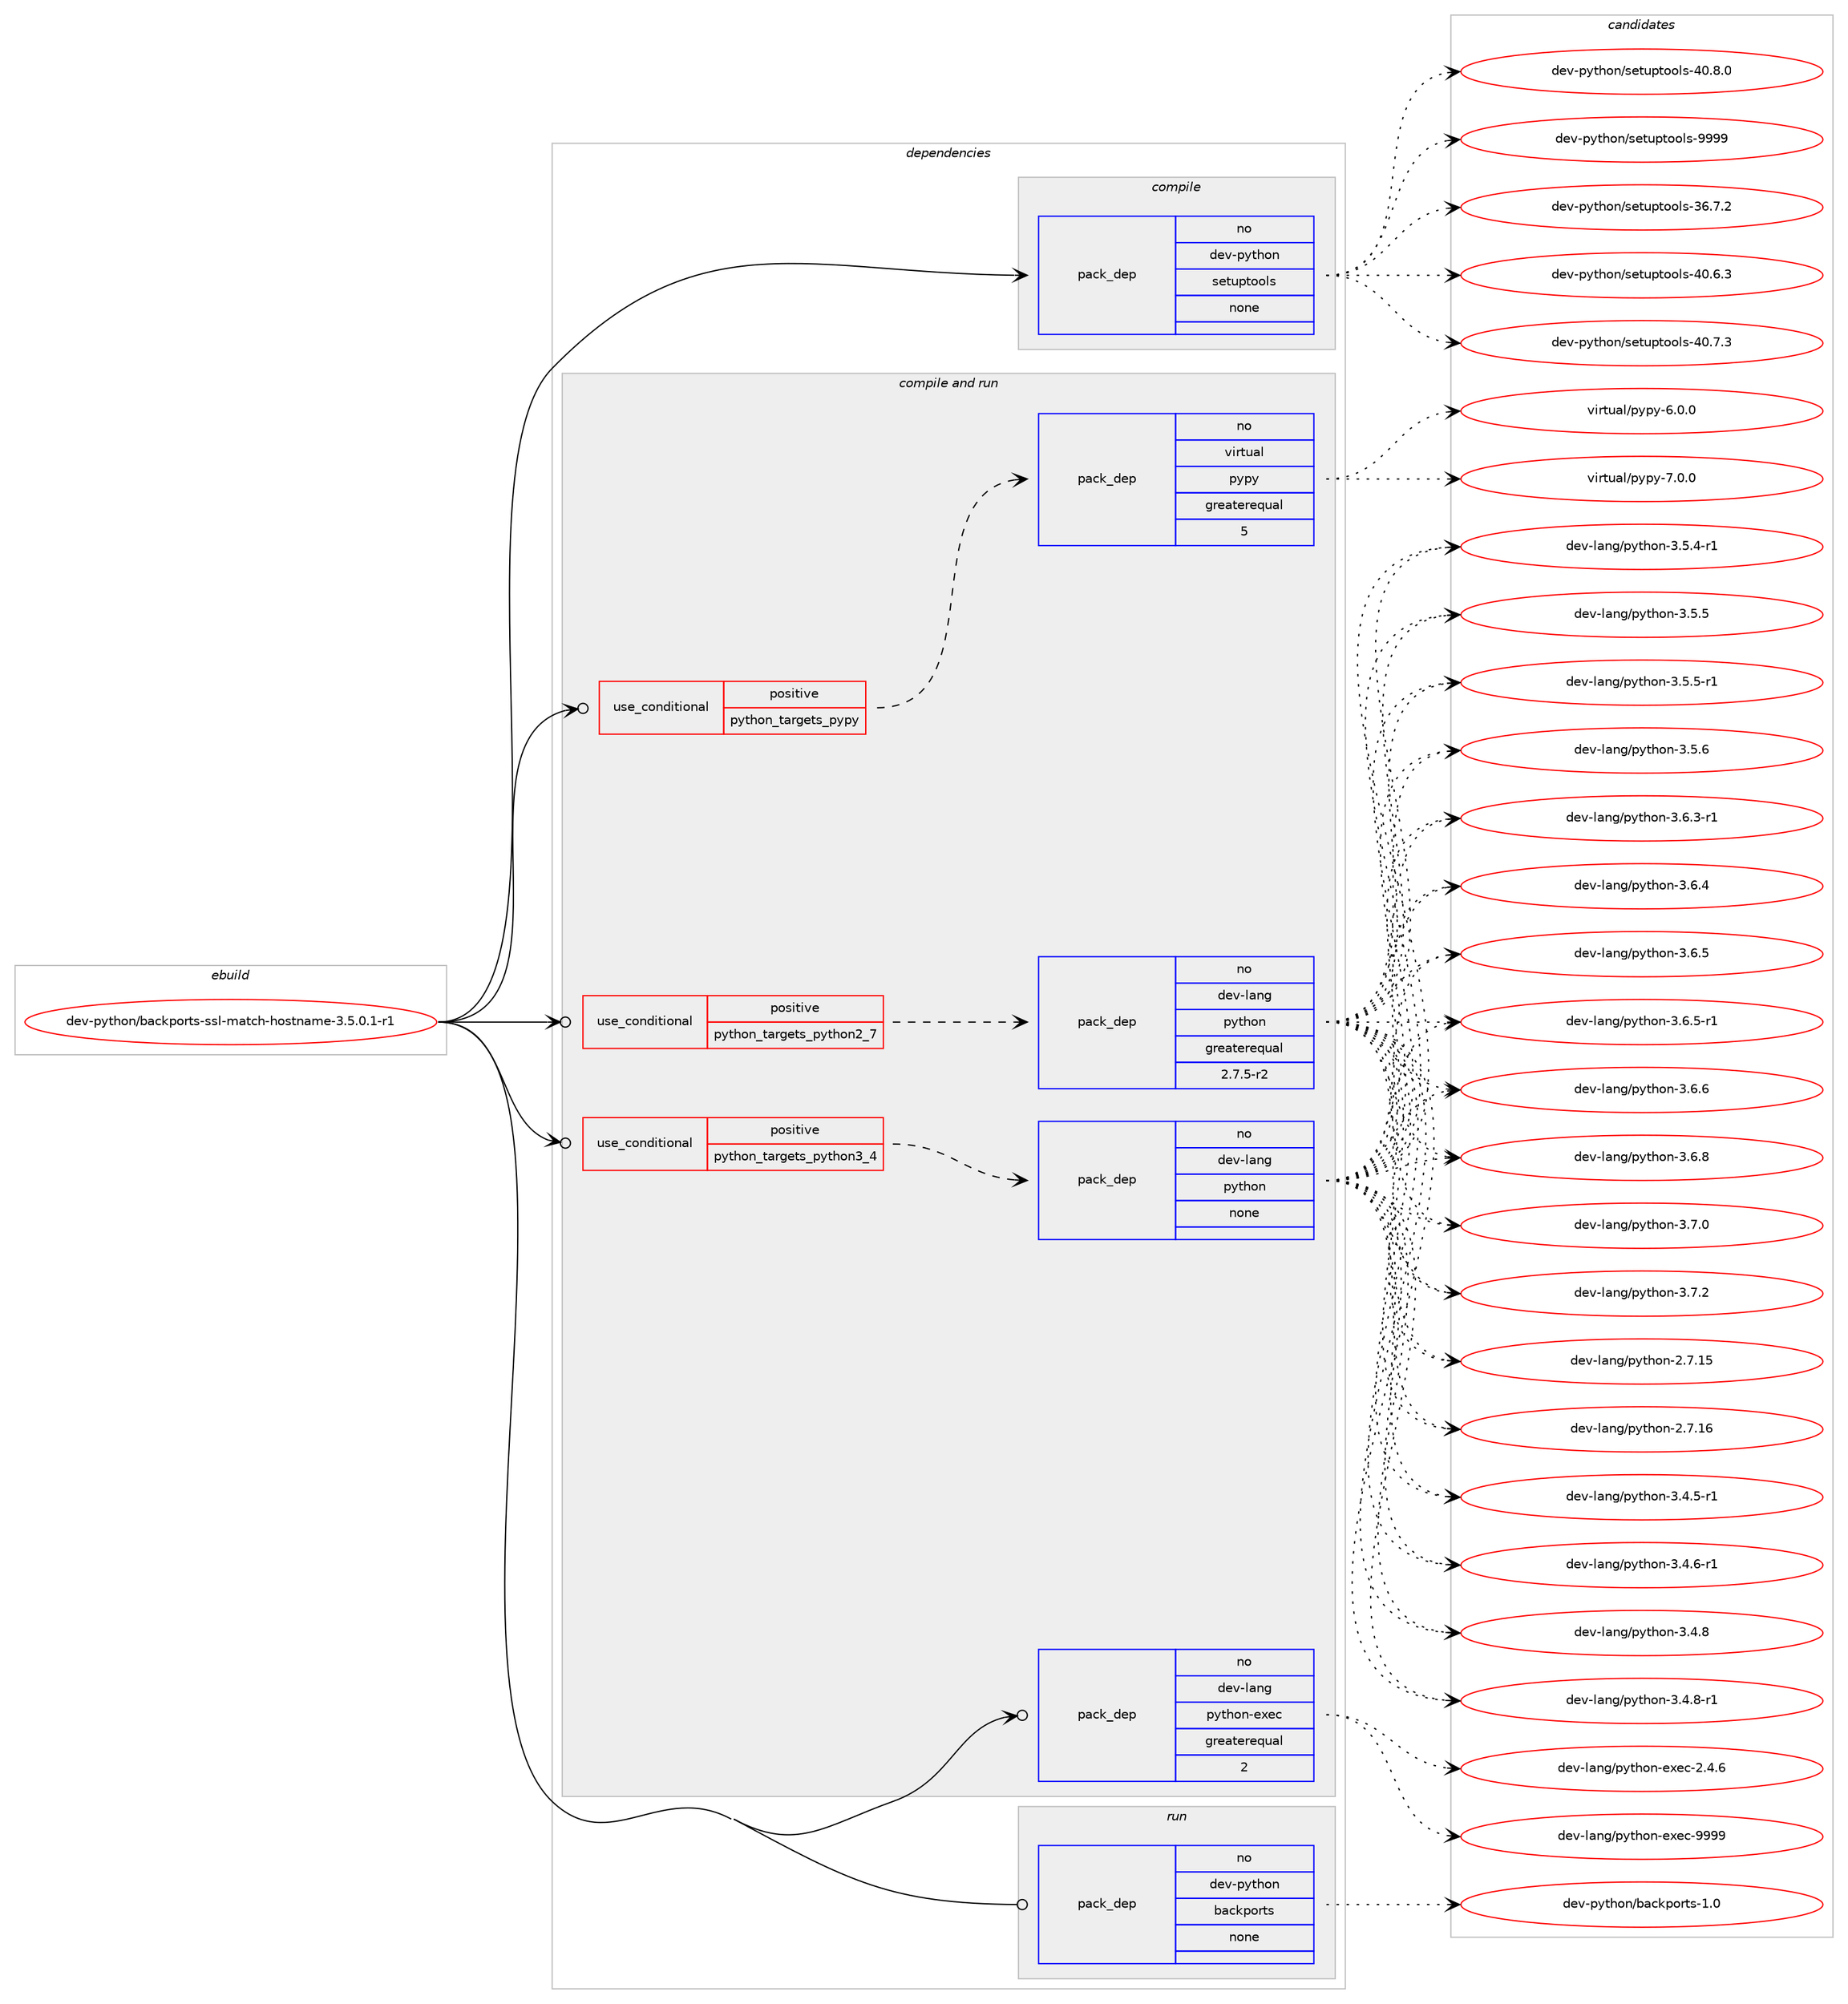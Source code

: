 digraph prolog {

# *************
# Graph options
# *************

newrank=true;
concentrate=true;
compound=true;
graph [rankdir=LR,fontname=Helvetica,fontsize=10,ranksep=1.5];#, ranksep=2.5, nodesep=0.2];
edge  [arrowhead=vee];
node  [fontname=Helvetica,fontsize=10];

# **********
# The ebuild
# **********

subgraph cluster_leftcol {
color=gray;
rank=same;
label=<<i>ebuild</i>>;
id [label="dev-python/backports-ssl-match-hostname-3.5.0.1-r1", color=red, width=4, href="../dev-python/backports-ssl-match-hostname-3.5.0.1-r1.svg"];
}

# ****************
# The dependencies
# ****************

subgraph cluster_midcol {
color=gray;
label=<<i>dependencies</i>>;
subgraph cluster_compile {
fillcolor="#eeeeee";
style=filled;
label=<<i>compile</i>>;
subgraph pack1005670 {
dependency1400339 [label=<<TABLE BORDER="0" CELLBORDER="1" CELLSPACING="0" CELLPADDING="4" WIDTH="220"><TR><TD ROWSPAN="6" CELLPADDING="30">pack_dep</TD></TR><TR><TD WIDTH="110">no</TD></TR><TR><TD>dev-python</TD></TR><TR><TD>setuptools</TD></TR><TR><TD>none</TD></TR><TR><TD></TD></TR></TABLE>>, shape=none, color=blue];
}
id:e -> dependency1400339:w [weight=20,style="solid",arrowhead="vee"];
}
subgraph cluster_compileandrun {
fillcolor="#eeeeee";
style=filled;
label=<<i>compile and run</i>>;
subgraph cond371442 {
dependency1400340 [label=<<TABLE BORDER="0" CELLBORDER="1" CELLSPACING="0" CELLPADDING="4"><TR><TD ROWSPAN="3" CELLPADDING="10">use_conditional</TD></TR><TR><TD>positive</TD></TR><TR><TD>python_targets_pypy</TD></TR></TABLE>>, shape=none, color=red];
subgraph pack1005671 {
dependency1400341 [label=<<TABLE BORDER="0" CELLBORDER="1" CELLSPACING="0" CELLPADDING="4" WIDTH="220"><TR><TD ROWSPAN="6" CELLPADDING="30">pack_dep</TD></TR><TR><TD WIDTH="110">no</TD></TR><TR><TD>virtual</TD></TR><TR><TD>pypy</TD></TR><TR><TD>greaterequal</TD></TR><TR><TD>5</TD></TR></TABLE>>, shape=none, color=blue];
}
dependency1400340:e -> dependency1400341:w [weight=20,style="dashed",arrowhead="vee"];
}
id:e -> dependency1400340:w [weight=20,style="solid",arrowhead="odotvee"];
subgraph cond371443 {
dependency1400342 [label=<<TABLE BORDER="0" CELLBORDER="1" CELLSPACING="0" CELLPADDING="4"><TR><TD ROWSPAN="3" CELLPADDING="10">use_conditional</TD></TR><TR><TD>positive</TD></TR><TR><TD>python_targets_python2_7</TD></TR></TABLE>>, shape=none, color=red];
subgraph pack1005672 {
dependency1400343 [label=<<TABLE BORDER="0" CELLBORDER="1" CELLSPACING="0" CELLPADDING="4" WIDTH="220"><TR><TD ROWSPAN="6" CELLPADDING="30">pack_dep</TD></TR><TR><TD WIDTH="110">no</TD></TR><TR><TD>dev-lang</TD></TR><TR><TD>python</TD></TR><TR><TD>greaterequal</TD></TR><TR><TD>2.7.5-r2</TD></TR></TABLE>>, shape=none, color=blue];
}
dependency1400342:e -> dependency1400343:w [weight=20,style="dashed",arrowhead="vee"];
}
id:e -> dependency1400342:w [weight=20,style="solid",arrowhead="odotvee"];
subgraph cond371444 {
dependency1400344 [label=<<TABLE BORDER="0" CELLBORDER="1" CELLSPACING="0" CELLPADDING="4"><TR><TD ROWSPAN="3" CELLPADDING="10">use_conditional</TD></TR><TR><TD>positive</TD></TR><TR><TD>python_targets_python3_4</TD></TR></TABLE>>, shape=none, color=red];
subgraph pack1005673 {
dependency1400345 [label=<<TABLE BORDER="0" CELLBORDER="1" CELLSPACING="0" CELLPADDING="4" WIDTH="220"><TR><TD ROWSPAN="6" CELLPADDING="30">pack_dep</TD></TR><TR><TD WIDTH="110">no</TD></TR><TR><TD>dev-lang</TD></TR><TR><TD>python</TD></TR><TR><TD>none</TD></TR><TR><TD></TD></TR></TABLE>>, shape=none, color=blue];
}
dependency1400344:e -> dependency1400345:w [weight=20,style="dashed",arrowhead="vee"];
}
id:e -> dependency1400344:w [weight=20,style="solid",arrowhead="odotvee"];
subgraph pack1005674 {
dependency1400346 [label=<<TABLE BORDER="0" CELLBORDER="1" CELLSPACING="0" CELLPADDING="4" WIDTH="220"><TR><TD ROWSPAN="6" CELLPADDING="30">pack_dep</TD></TR><TR><TD WIDTH="110">no</TD></TR><TR><TD>dev-lang</TD></TR><TR><TD>python-exec</TD></TR><TR><TD>greaterequal</TD></TR><TR><TD>2</TD></TR></TABLE>>, shape=none, color=blue];
}
id:e -> dependency1400346:w [weight=20,style="solid",arrowhead="odotvee"];
}
subgraph cluster_run {
fillcolor="#eeeeee";
style=filled;
label=<<i>run</i>>;
subgraph pack1005675 {
dependency1400347 [label=<<TABLE BORDER="0" CELLBORDER="1" CELLSPACING="0" CELLPADDING="4" WIDTH="220"><TR><TD ROWSPAN="6" CELLPADDING="30">pack_dep</TD></TR><TR><TD WIDTH="110">no</TD></TR><TR><TD>dev-python</TD></TR><TR><TD>backports</TD></TR><TR><TD>none</TD></TR><TR><TD></TD></TR></TABLE>>, shape=none, color=blue];
}
id:e -> dependency1400347:w [weight=20,style="solid",arrowhead="odot"];
}
}

# **************
# The candidates
# **************

subgraph cluster_choices {
rank=same;
color=gray;
label=<<i>candidates</i>>;

subgraph choice1005670 {
color=black;
nodesep=1;
choice100101118451121211161041111104711510111611711211611111110811545515446554650 [label="dev-python/setuptools-36.7.2", color=red, width=4,href="../dev-python/setuptools-36.7.2.svg"];
choice100101118451121211161041111104711510111611711211611111110811545524846544651 [label="dev-python/setuptools-40.6.3", color=red, width=4,href="../dev-python/setuptools-40.6.3.svg"];
choice100101118451121211161041111104711510111611711211611111110811545524846554651 [label="dev-python/setuptools-40.7.3", color=red, width=4,href="../dev-python/setuptools-40.7.3.svg"];
choice100101118451121211161041111104711510111611711211611111110811545524846564648 [label="dev-python/setuptools-40.8.0", color=red, width=4,href="../dev-python/setuptools-40.8.0.svg"];
choice10010111845112121116104111110471151011161171121161111111081154557575757 [label="dev-python/setuptools-9999", color=red, width=4,href="../dev-python/setuptools-9999.svg"];
dependency1400339:e -> choice100101118451121211161041111104711510111611711211611111110811545515446554650:w [style=dotted,weight="100"];
dependency1400339:e -> choice100101118451121211161041111104711510111611711211611111110811545524846544651:w [style=dotted,weight="100"];
dependency1400339:e -> choice100101118451121211161041111104711510111611711211611111110811545524846554651:w [style=dotted,weight="100"];
dependency1400339:e -> choice100101118451121211161041111104711510111611711211611111110811545524846564648:w [style=dotted,weight="100"];
dependency1400339:e -> choice10010111845112121116104111110471151011161171121161111111081154557575757:w [style=dotted,weight="100"];
}
subgraph choice1005671 {
color=black;
nodesep=1;
choice1181051141161179710847112121112121455446484648 [label="virtual/pypy-6.0.0", color=red, width=4,href="../virtual/pypy-6.0.0.svg"];
choice1181051141161179710847112121112121455546484648 [label="virtual/pypy-7.0.0", color=red, width=4,href="../virtual/pypy-7.0.0.svg"];
dependency1400341:e -> choice1181051141161179710847112121112121455446484648:w [style=dotted,weight="100"];
dependency1400341:e -> choice1181051141161179710847112121112121455546484648:w [style=dotted,weight="100"];
}
subgraph choice1005672 {
color=black;
nodesep=1;
choice10010111845108971101034711212111610411111045504655464953 [label="dev-lang/python-2.7.15", color=red, width=4,href="../dev-lang/python-2.7.15.svg"];
choice10010111845108971101034711212111610411111045504655464954 [label="dev-lang/python-2.7.16", color=red, width=4,href="../dev-lang/python-2.7.16.svg"];
choice1001011184510897110103471121211161041111104551465246534511449 [label="dev-lang/python-3.4.5-r1", color=red, width=4,href="../dev-lang/python-3.4.5-r1.svg"];
choice1001011184510897110103471121211161041111104551465246544511449 [label="dev-lang/python-3.4.6-r1", color=red, width=4,href="../dev-lang/python-3.4.6-r1.svg"];
choice100101118451089711010347112121116104111110455146524656 [label="dev-lang/python-3.4.8", color=red, width=4,href="../dev-lang/python-3.4.8.svg"];
choice1001011184510897110103471121211161041111104551465246564511449 [label="dev-lang/python-3.4.8-r1", color=red, width=4,href="../dev-lang/python-3.4.8-r1.svg"];
choice1001011184510897110103471121211161041111104551465346524511449 [label="dev-lang/python-3.5.4-r1", color=red, width=4,href="../dev-lang/python-3.5.4-r1.svg"];
choice100101118451089711010347112121116104111110455146534653 [label="dev-lang/python-3.5.5", color=red, width=4,href="../dev-lang/python-3.5.5.svg"];
choice1001011184510897110103471121211161041111104551465346534511449 [label="dev-lang/python-3.5.5-r1", color=red, width=4,href="../dev-lang/python-3.5.5-r1.svg"];
choice100101118451089711010347112121116104111110455146534654 [label="dev-lang/python-3.5.6", color=red, width=4,href="../dev-lang/python-3.5.6.svg"];
choice1001011184510897110103471121211161041111104551465446514511449 [label="dev-lang/python-3.6.3-r1", color=red, width=4,href="../dev-lang/python-3.6.3-r1.svg"];
choice100101118451089711010347112121116104111110455146544652 [label="dev-lang/python-3.6.4", color=red, width=4,href="../dev-lang/python-3.6.4.svg"];
choice100101118451089711010347112121116104111110455146544653 [label="dev-lang/python-3.6.5", color=red, width=4,href="../dev-lang/python-3.6.5.svg"];
choice1001011184510897110103471121211161041111104551465446534511449 [label="dev-lang/python-3.6.5-r1", color=red, width=4,href="../dev-lang/python-3.6.5-r1.svg"];
choice100101118451089711010347112121116104111110455146544654 [label="dev-lang/python-3.6.6", color=red, width=4,href="../dev-lang/python-3.6.6.svg"];
choice100101118451089711010347112121116104111110455146544656 [label="dev-lang/python-3.6.8", color=red, width=4,href="../dev-lang/python-3.6.8.svg"];
choice100101118451089711010347112121116104111110455146554648 [label="dev-lang/python-3.7.0", color=red, width=4,href="../dev-lang/python-3.7.0.svg"];
choice100101118451089711010347112121116104111110455146554650 [label="dev-lang/python-3.7.2", color=red, width=4,href="../dev-lang/python-3.7.2.svg"];
dependency1400343:e -> choice10010111845108971101034711212111610411111045504655464953:w [style=dotted,weight="100"];
dependency1400343:e -> choice10010111845108971101034711212111610411111045504655464954:w [style=dotted,weight="100"];
dependency1400343:e -> choice1001011184510897110103471121211161041111104551465246534511449:w [style=dotted,weight="100"];
dependency1400343:e -> choice1001011184510897110103471121211161041111104551465246544511449:w [style=dotted,weight="100"];
dependency1400343:e -> choice100101118451089711010347112121116104111110455146524656:w [style=dotted,weight="100"];
dependency1400343:e -> choice1001011184510897110103471121211161041111104551465246564511449:w [style=dotted,weight="100"];
dependency1400343:e -> choice1001011184510897110103471121211161041111104551465346524511449:w [style=dotted,weight="100"];
dependency1400343:e -> choice100101118451089711010347112121116104111110455146534653:w [style=dotted,weight="100"];
dependency1400343:e -> choice1001011184510897110103471121211161041111104551465346534511449:w [style=dotted,weight="100"];
dependency1400343:e -> choice100101118451089711010347112121116104111110455146534654:w [style=dotted,weight="100"];
dependency1400343:e -> choice1001011184510897110103471121211161041111104551465446514511449:w [style=dotted,weight="100"];
dependency1400343:e -> choice100101118451089711010347112121116104111110455146544652:w [style=dotted,weight="100"];
dependency1400343:e -> choice100101118451089711010347112121116104111110455146544653:w [style=dotted,weight="100"];
dependency1400343:e -> choice1001011184510897110103471121211161041111104551465446534511449:w [style=dotted,weight="100"];
dependency1400343:e -> choice100101118451089711010347112121116104111110455146544654:w [style=dotted,weight="100"];
dependency1400343:e -> choice100101118451089711010347112121116104111110455146544656:w [style=dotted,weight="100"];
dependency1400343:e -> choice100101118451089711010347112121116104111110455146554648:w [style=dotted,weight="100"];
dependency1400343:e -> choice100101118451089711010347112121116104111110455146554650:w [style=dotted,weight="100"];
}
subgraph choice1005673 {
color=black;
nodesep=1;
choice10010111845108971101034711212111610411111045504655464953 [label="dev-lang/python-2.7.15", color=red, width=4,href="../dev-lang/python-2.7.15.svg"];
choice10010111845108971101034711212111610411111045504655464954 [label="dev-lang/python-2.7.16", color=red, width=4,href="../dev-lang/python-2.7.16.svg"];
choice1001011184510897110103471121211161041111104551465246534511449 [label="dev-lang/python-3.4.5-r1", color=red, width=4,href="../dev-lang/python-3.4.5-r1.svg"];
choice1001011184510897110103471121211161041111104551465246544511449 [label="dev-lang/python-3.4.6-r1", color=red, width=4,href="../dev-lang/python-3.4.6-r1.svg"];
choice100101118451089711010347112121116104111110455146524656 [label="dev-lang/python-3.4.8", color=red, width=4,href="../dev-lang/python-3.4.8.svg"];
choice1001011184510897110103471121211161041111104551465246564511449 [label="dev-lang/python-3.4.8-r1", color=red, width=4,href="../dev-lang/python-3.4.8-r1.svg"];
choice1001011184510897110103471121211161041111104551465346524511449 [label="dev-lang/python-3.5.4-r1", color=red, width=4,href="../dev-lang/python-3.5.4-r1.svg"];
choice100101118451089711010347112121116104111110455146534653 [label="dev-lang/python-3.5.5", color=red, width=4,href="../dev-lang/python-3.5.5.svg"];
choice1001011184510897110103471121211161041111104551465346534511449 [label="dev-lang/python-3.5.5-r1", color=red, width=4,href="../dev-lang/python-3.5.5-r1.svg"];
choice100101118451089711010347112121116104111110455146534654 [label="dev-lang/python-3.5.6", color=red, width=4,href="../dev-lang/python-3.5.6.svg"];
choice1001011184510897110103471121211161041111104551465446514511449 [label="dev-lang/python-3.6.3-r1", color=red, width=4,href="../dev-lang/python-3.6.3-r1.svg"];
choice100101118451089711010347112121116104111110455146544652 [label="dev-lang/python-3.6.4", color=red, width=4,href="../dev-lang/python-3.6.4.svg"];
choice100101118451089711010347112121116104111110455146544653 [label="dev-lang/python-3.6.5", color=red, width=4,href="../dev-lang/python-3.6.5.svg"];
choice1001011184510897110103471121211161041111104551465446534511449 [label="dev-lang/python-3.6.5-r1", color=red, width=4,href="../dev-lang/python-3.6.5-r1.svg"];
choice100101118451089711010347112121116104111110455146544654 [label="dev-lang/python-3.6.6", color=red, width=4,href="../dev-lang/python-3.6.6.svg"];
choice100101118451089711010347112121116104111110455146544656 [label="dev-lang/python-3.6.8", color=red, width=4,href="../dev-lang/python-3.6.8.svg"];
choice100101118451089711010347112121116104111110455146554648 [label="dev-lang/python-3.7.0", color=red, width=4,href="../dev-lang/python-3.7.0.svg"];
choice100101118451089711010347112121116104111110455146554650 [label="dev-lang/python-3.7.2", color=red, width=4,href="../dev-lang/python-3.7.2.svg"];
dependency1400345:e -> choice10010111845108971101034711212111610411111045504655464953:w [style=dotted,weight="100"];
dependency1400345:e -> choice10010111845108971101034711212111610411111045504655464954:w [style=dotted,weight="100"];
dependency1400345:e -> choice1001011184510897110103471121211161041111104551465246534511449:w [style=dotted,weight="100"];
dependency1400345:e -> choice1001011184510897110103471121211161041111104551465246544511449:w [style=dotted,weight="100"];
dependency1400345:e -> choice100101118451089711010347112121116104111110455146524656:w [style=dotted,weight="100"];
dependency1400345:e -> choice1001011184510897110103471121211161041111104551465246564511449:w [style=dotted,weight="100"];
dependency1400345:e -> choice1001011184510897110103471121211161041111104551465346524511449:w [style=dotted,weight="100"];
dependency1400345:e -> choice100101118451089711010347112121116104111110455146534653:w [style=dotted,weight="100"];
dependency1400345:e -> choice1001011184510897110103471121211161041111104551465346534511449:w [style=dotted,weight="100"];
dependency1400345:e -> choice100101118451089711010347112121116104111110455146534654:w [style=dotted,weight="100"];
dependency1400345:e -> choice1001011184510897110103471121211161041111104551465446514511449:w [style=dotted,weight="100"];
dependency1400345:e -> choice100101118451089711010347112121116104111110455146544652:w [style=dotted,weight="100"];
dependency1400345:e -> choice100101118451089711010347112121116104111110455146544653:w [style=dotted,weight="100"];
dependency1400345:e -> choice1001011184510897110103471121211161041111104551465446534511449:w [style=dotted,weight="100"];
dependency1400345:e -> choice100101118451089711010347112121116104111110455146544654:w [style=dotted,weight="100"];
dependency1400345:e -> choice100101118451089711010347112121116104111110455146544656:w [style=dotted,weight="100"];
dependency1400345:e -> choice100101118451089711010347112121116104111110455146554648:w [style=dotted,weight="100"];
dependency1400345:e -> choice100101118451089711010347112121116104111110455146554650:w [style=dotted,weight="100"];
}
subgraph choice1005674 {
color=black;
nodesep=1;
choice1001011184510897110103471121211161041111104510112010199455046524654 [label="dev-lang/python-exec-2.4.6", color=red, width=4,href="../dev-lang/python-exec-2.4.6.svg"];
choice10010111845108971101034711212111610411111045101120101994557575757 [label="dev-lang/python-exec-9999", color=red, width=4,href="../dev-lang/python-exec-9999.svg"];
dependency1400346:e -> choice1001011184510897110103471121211161041111104510112010199455046524654:w [style=dotted,weight="100"];
dependency1400346:e -> choice10010111845108971101034711212111610411111045101120101994557575757:w [style=dotted,weight="100"];
}
subgraph choice1005675 {
color=black;
nodesep=1;
choice100101118451121211161041111104798979910711211111411611545494648 [label="dev-python/backports-1.0", color=red, width=4,href="../dev-python/backports-1.0.svg"];
dependency1400347:e -> choice100101118451121211161041111104798979910711211111411611545494648:w [style=dotted,weight="100"];
}
}

}
